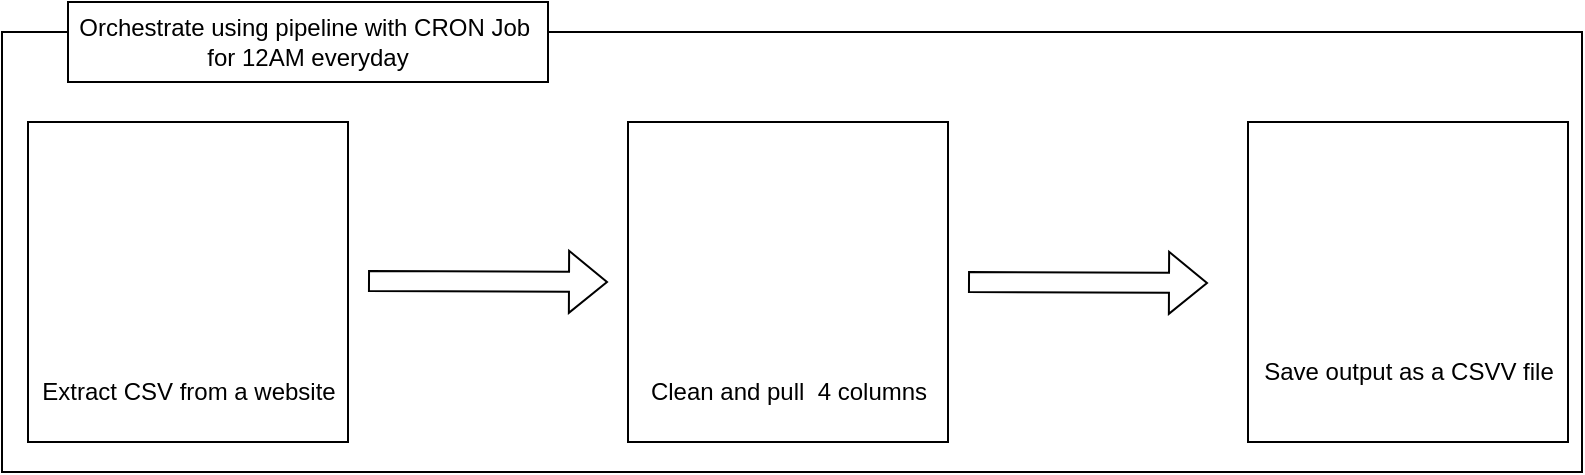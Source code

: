 <mxfile version="24.6.4" type="device">
  <diagram name="Page-1" id="w_hBNT83-TWYQBbXsDuK">
    <mxGraphModel dx="1145" dy="674" grid="1" gridSize="10" guides="1" tooltips="1" connect="1" arrows="1" fold="1" page="1" pageScale="1" pageWidth="827" pageHeight="1169" math="0" shadow="0">
      <root>
        <mxCell id="0" />
        <mxCell id="1" parent="0" />
        <mxCell id="HepCauRXTXxl3NaQ9Fst-15" value="" style="rounded=0;whiteSpace=wrap;html=1;" vertex="1" parent="1">
          <mxGeometry x="37" y="145" width="790" height="220" as="geometry" />
        </mxCell>
        <mxCell id="HepCauRXTXxl3NaQ9Fst-1" value="" style="whiteSpace=wrap;html=1;aspect=fixed;" vertex="1" parent="1">
          <mxGeometry x="50" y="190" width="160" height="160" as="geometry" />
        </mxCell>
        <mxCell id="HepCauRXTXxl3NaQ9Fst-2" value="" style="shape=flexArrow;endArrow=classic;html=1;rounded=0;" edge="1" parent="1">
          <mxGeometry width="50" height="50" relative="1" as="geometry">
            <mxPoint x="220" y="269.5" as="sourcePoint" />
            <mxPoint x="340" y="270" as="targetPoint" />
          </mxGeometry>
        </mxCell>
        <mxCell id="HepCauRXTXxl3NaQ9Fst-3" value="" style="whiteSpace=wrap;html=1;aspect=fixed;" vertex="1" parent="1">
          <mxGeometry x="350" y="190" width="160" height="160" as="geometry" />
        </mxCell>
        <mxCell id="HepCauRXTXxl3NaQ9Fst-4" value="" style="shape=flexArrow;endArrow=classic;html=1;rounded=0;" edge="1" parent="1">
          <mxGeometry width="50" height="50" relative="1" as="geometry">
            <mxPoint x="520" y="270" as="sourcePoint" />
            <mxPoint x="640" y="270.5" as="targetPoint" />
          </mxGeometry>
        </mxCell>
        <mxCell id="HepCauRXTXxl3NaQ9Fst-5" value="" style="whiteSpace=wrap;html=1;aspect=fixed;" vertex="1" parent="1">
          <mxGeometry x="660" y="190" width="160" height="160" as="geometry" />
        </mxCell>
        <mxCell id="HepCauRXTXxl3NaQ9Fst-7" value="" style="shape=image;verticalLabelPosition=bottom;labelBackgroundColor=default;verticalAlign=top;aspect=fixed;imageAspect=0;image=https://cdn-icons-png.flaticon.com/512/8242/8242984.png;" vertex="1" parent="1">
          <mxGeometry x="85" y="220" width="90" height="90" as="geometry" />
        </mxCell>
        <mxCell id="HepCauRXTXxl3NaQ9Fst-8" value="Extract CSV from a website" style="text;html=1;align=center;verticalAlign=middle;resizable=0;points=[];autosize=1;strokeColor=none;fillColor=none;" vertex="1" parent="1">
          <mxGeometry x="45" y="310" width="170" height="30" as="geometry" />
        </mxCell>
        <mxCell id="HepCauRXTXxl3NaQ9Fst-9" value="Clean and pull&amp;nbsp; 4 columns" style="text;html=1;align=center;verticalAlign=middle;resizable=0;points=[];autosize=1;strokeColor=none;fillColor=none;" vertex="1" parent="1">
          <mxGeometry x="350" y="310" width="160" height="30" as="geometry" />
        </mxCell>
        <mxCell id="HepCauRXTXxl3NaQ9Fst-11" value="" style="shape=image;verticalLabelPosition=bottom;labelBackgroundColor=default;verticalAlign=top;aspect=fixed;imageAspect=0;image=https://e.nodegoat.net/CMS/upload/guide-import_person_spreadsheet_excel.png;" vertex="1" parent="1">
          <mxGeometry x="375" y="210" width="94.57" height="100" as="geometry" />
        </mxCell>
        <mxCell id="HepCauRXTXxl3NaQ9Fst-12" value="" style="shape=image;verticalLabelPosition=bottom;labelBackgroundColor=default;verticalAlign=top;aspect=fixed;imageAspect=0;image=https://cdn-icons-png.flaticon.com/512/8242/8242984.png;" vertex="1" parent="1">
          <mxGeometry x="695" y="210" width="90" height="90" as="geometry" />
        </mxCell>
        <mxCell id="HepCauRXTXxl3NaQ9Fst-13" value="Save output as a CSVV file" style="text;html=1;align=center;verticalAlign=middle;resizable=0;points=[];autosize=1;strokeColor=none;fillColor=none;" vertex="1" parent="1">
          <mxGeometry x="655" y="300" width="170" height="30" as="geometry" />
        </mxCell>
        <mxCell id="HepCauRXTXxl3NaQ9Fst-16" value="Orchestrate using pipeline with CRON Job&amp;nbsp;&lt;div&gt;for 12AM everyday&lt;/div&gt;" style="rounded=0;whiteSpace=wrap;html=1;" vertex="1" parent="1">
          <mxGeometry x="70" y="130" width="240" height="40" as="geometry" />
        </mxCell>
      </root>
    </mxGraphModel>
  </diagram>
</mxfile>
